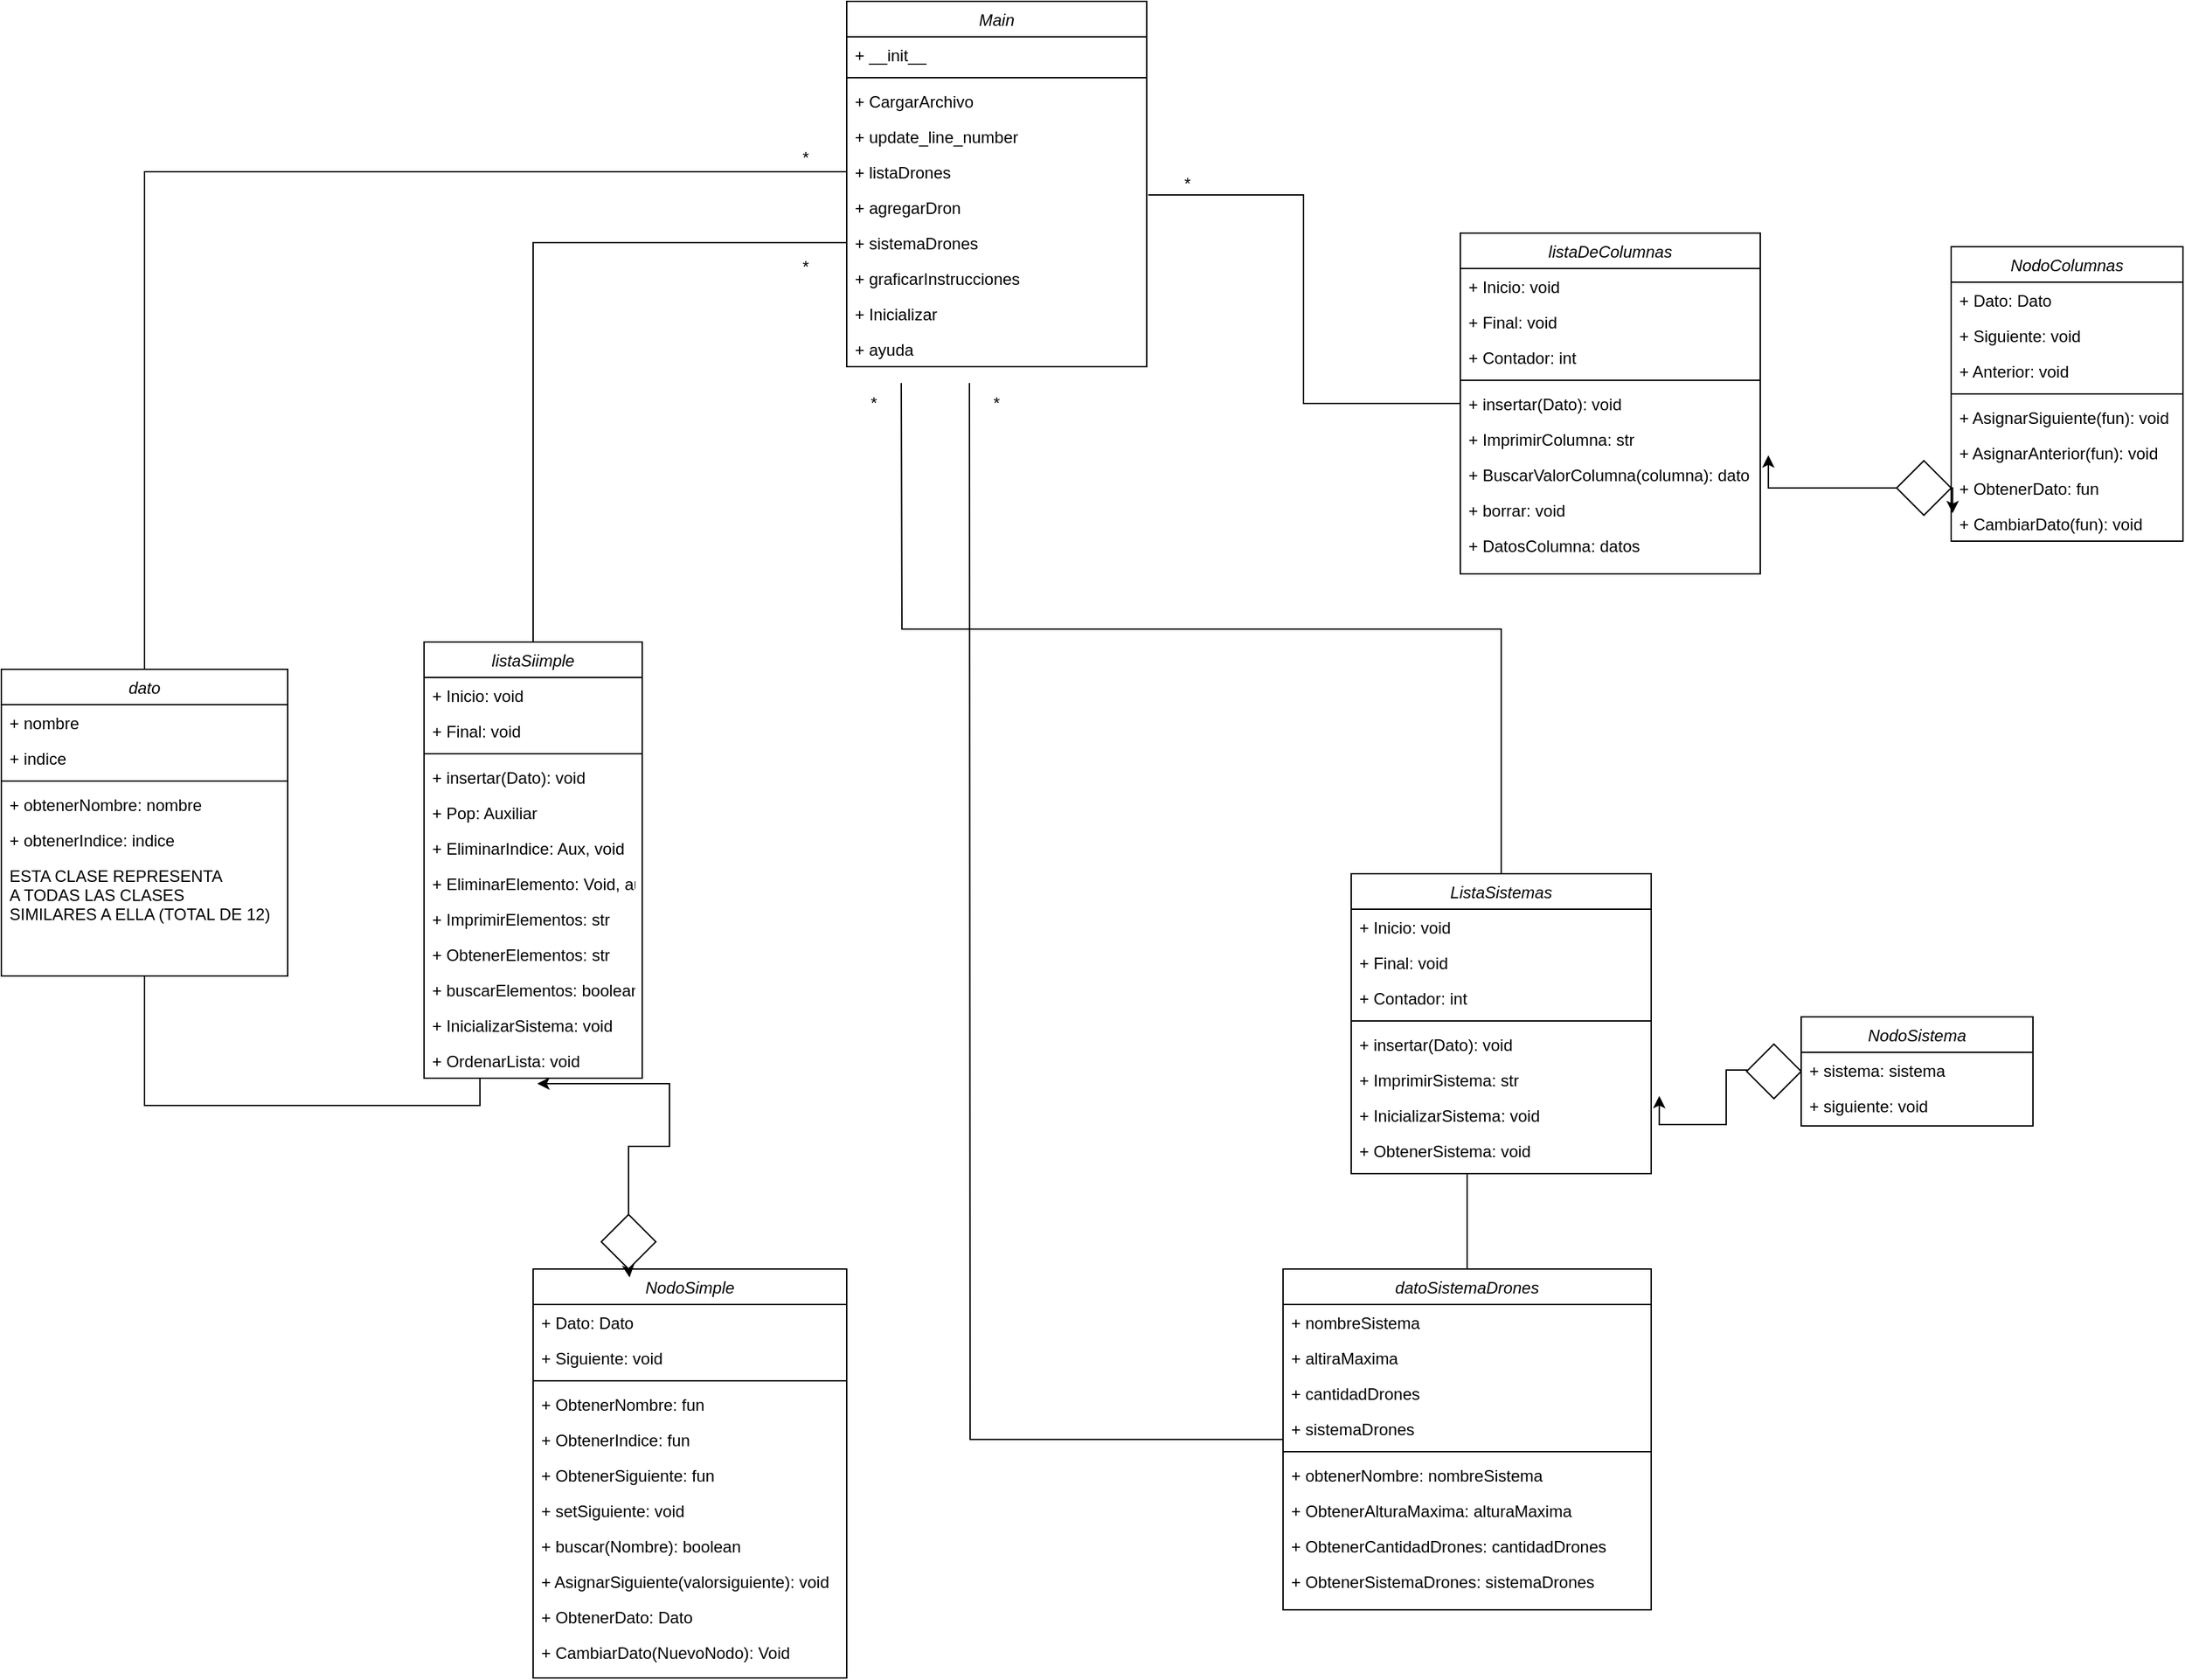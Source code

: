 <mxfile version="21.7.5" type="device">
  <diagram id="C5RBs43oDa-KdzZeNtuy" name="Page-1">
    <mxGraphModel dx="3695" dy="2909" grid="1" gridSize="10" guides="1" tooltips="1" connect="1" arrows="1" fold="1" page="1" pageScale="1" pageWidth="827" pageHeight="1169" math="0" shadow="0">
      <root>
        <mxCell id="WIyWlLk6GJQsqaUBKTNV-0" />
        <mxCell id="WIyWlLk6GJQsqaUBKTNV-1" parent="WIyWlLk6GJQsqaUBKTNV-0" />
        <mxCell id="NE87pJ-3Qq9NmDcjiD7a-100" style="edgeStyle=orthogonalEdgeStyle;rounded=0;orthogonalLoop=1;jettySize=auto;html=1;entryX=0.256;entryY=1;entryDx=0;entryDy=0;entryPerimeter=0;endArrow=none;endFill=0;" edge="1" parent="WIyWlLk6GJQsqaUBKTNV-1" source="zkfFHV4jXpPFQw0GAbJ--0" target="NE87pJ-3Qq9NmDcjiD7a-85">
          <mxGeometry relative="1" as="geometry" />
        </mxCell>
        <mxCell id="NE87pJ-3Qq9NmDcjiD7a-190" style="edgeStyle=orthogonalEdgeStyle;rounded=0;orthogonalLoop=1;jettySize=auto;html=1;exitX=0.5;exitY=0;exitDx=0;exitDy=0;entryX=0;entryY=0.5;entryDx=0;entryDy=0;endArrow=none;endFill=0;" edge="1" parent="WIyWlLk6GJQsqaUBKTNV-1" source="zkfFHV4jXpPFQw0GAbJ--0" target="NE87pJ-3Qq9NmDcjiD7a-184">
          <mxGeometry relative="1" as="geometry" />
        </mxCell>
        <mxCell id="zkfFHV4jXpPFQw0GAbJ--0" value="dato" style="swimlane;fontStyle=2;align=center;verticalAlign=top;childLayout=stackLayout;horizontal=1;startSize=26;horizontalStack=0;resizeParent=1;resizeLast=0;collapsible=1;marginBottom=0;rounded=0;shadow=0;strokeWidth=1;" parent="WIyWlLk6GJQsqaUBKTNV-1" vertex="1">
          <mxGeometry x="-130" y="290" width="210" height="225" as="geometry">
            <mxRectangle x="230" y="140" width="160" height="26" as="alternateBounds" />
          </mxGeometry>
        </mxCell>
        <mxCell id="zkfFHV4jXpPFQw0GAbJ--1" value="+ nombre" style="text;align=left;verticalAlign=top;spacingLeft=4;spacingRight=4;overflow=hidden;rotatable=0;points=[[0,0.5],[1,0.5]];portConstraint=eastwest;" parent="zkfFHV4jXpPFQw0GAbJ--0" vertex="1">
          <mxGeometry y="26" width="210" height="26" as="geometry" />
        </mxCell>
        <mxCell id="zkfFHV4jXpPFQw0GAbJ--3" value="+ indice" style="text;align=left;verticalAlign=top;spacingLeft=4;spacingRight=4;overflow=hidden;rotatable=0;points=[[0,0.5],[1,0.5]];portConstraint=eastwest;rounded=0;shadow=0;html=0;" parent="zkfFHV4jXpPFQw0GAbJ--0" vertex="1">
          <mxGeometry y="52" width="210" height="26" as="geometry" />
        </mxCell>
        <mxCell id="zkfFHV4jXpPFQw0GAbJ--4" value="" style="line;html=1;strokeWidth=1;align=left;verticalAlign=middle;spacingTop=-1;spacingLeft=3;spacingRight=3;rotatable=0;labelPosition=right;points=[];portConstraint=eastwest;" parent="zkfFHV4jXpPFQw0GAbJ--0" vertex="1">
          <mxGeometry y="78" width="210" height="8" as="geometry" />
        </mxCell>
        <mxCell id="zkfFHV4jXpPFQw0GAbJ--5" value="+ obtenerNombre: nombre" style="text;align=left;verticalAlign=top;spacingLeft=4;spacingRight=4;overflow=hidden;rotatable=0;points=[[0,0.5],[1,0.5]];portConstraint=eastwest;" parent="zkfFHV4jXpPFQw0GAbJ--0" vertex="1">
          <mxGeometry y="86" width="210" height="26" as="geometry" />
        </mxCell>
        <mxCell id="NE87pJ-3Qq9NmDcjiD7a-0" value="+ obtenerIndice: indice" style="text;align=left;verticalAlign=top;spacingLeft=4;spacingRight=4;overflow=hidden;rotatable=0;points=[[0,0.5],[1,0.5]];portConstraint=eastwest;" vertex="1" parent="zkfFHV4jXpPFQw0GAbJ--0">
          <mxGeometry y="112" width="210" height="26" as="geometry" />
        </mxCell>
        <mxCell id="NE87pJ-3Qq9NmDcjiD7a-107" value="ESTA CLASE REPRESENTA&#xa;A TODAS LAS CLASES&#xa;SIMILARES A ELLA (TOTAL DE 12)" style="text;align=left;verticalAlign=top;spacingLeft=4;spacingRight=4;overflow=hidden;rotatable=0;points=[[0,0.5],[1,0.5]];portConstraint=eastwest;" vertex="1" parent="zkfFHV4jXpPFQw0GAbJ--0">
          <mxGeometry y="138" width="210" height="72" as="geometry" />
        </mxCell>
        <mxCell id="NE87pJ-3Qq9NmDcjiD7a-191" style="edgeStyle=orthogonalEdgeStyle;rounded=0;orthogonalLoop=1;jettySize=auto;html=1;exitX=0.5;exitY=0;exitDx=0;exitDy=0;entryX=0;entryY=0.5;entryDx=0;entryDy=0;endArrow=none;endFill=0;" edge="1" parent="WIyWlLk6GJQsqaUBKTNV-1" source="NE87pJ-3Qq9NmDcjiD7a-73" target="NE87pJ-3Qq9NmDcjiD7a-186">
          <mxGeometry relative="1" as="geometry" />
        </mxCell>
        <mxCell id="NE87pJ-3Qq9NmDcjiD7a-73" value="listaSiimple" style="swimlane;fontStyle=2;align=center;verticalAlign=top;childLayout=stackLayout;horizontal=1;startSize=26;horizontalStack=0;resizeParent=1;resizeLast=0;collapsible=1;marginBottom=0;rounded=0;shadow=0;strokeWidth=1;" vertex="1" parent="WIyWlLk6GJQsqaUBKTNV-1">
          <mxGeometry x="180" y="270" width="160" height="320" as="geometry">
            <mxRectangle x="230" y="140" width="160" height="26" as="alternateBounds" />
          </mxGeometry>
        </mxCell>
        <mxCell id="NE87pJ-3Qq9NmDcjiD7a-74" value="+ Inicio: void" style="text;align=left;verticalAlign=top;spacingLeft=4;spacingRight=4;overflow=hidden;rotatable=0;points=[[0,0.5],[1,0.5]];portConstraint=eastwest;" vertex="1" parent="NE87pJ-3Qq9NmDcjiD7a-73">
          <mxGeometry y="26" width="160" height="26" as="geometry" />
        </mxCell>
        <mxCell id="NE87pJ-3Qq9NmDcjiD7a-75" value="+ Final: void" style="text;align=left;verticalAlign=top;spacingLeft=4;spacingRight=4;overflow=hidden;rotatable=0;points=[[0,0.5],[1,0.5]];portConstraint=eastwest;rounded=0;shadow=0;html=0;" vertex="1" parent="NE87pJ-3Qq9NmDcjiD7a-73">
          <mxGeometry y="52" width="160" height="26" as="geometry" />
        </mxCell>
        <mxCell id="NE87pJ-3Qq9NmDcjiD7a-76" value="" style="line;html=1;strokeWidth=1;align=left;verticalAlign=middle;spacingTop=-1;spacingLeft=3;spacingRight=3;rotatable=0;labelPosition=right;points=[];portConstraint=eastwest;" vertex="1" parent="NE87pJ-3Qq9NmDcjiD7a-73">
          <mxGeometry y="78" width="160" height="8" as="geometry" />
        </mxCell>
        <mxCell id="NE87pJ-3Qq9NmDcjiD7a-77" value="+ insertar(Dato): void" style="text;align=left;verticalAlign=top;spacingLeft=4;spacingRight=4;overflow=hidden;rotatable=0;points=[[0,0.5],[1,0.5]];portConstraint=eastwest;" vertex="1" parent="NE87pJ-3Qq9NmDcjiD7a-73">
          <mxGeometry y="86" width="160" height="26" as="geometry" />
        </mxCell>
        <mxCell id="NE87pJ-3Qq9NmDcjiD7a-78" value="+ Pop: Auxiliar" style="text;align=left;verticalAlign=top;spacingLeft=4;spacingRight=4;overflow=hidden;rotatable=0;points=[[0,0.5],[1,0.5]];portConstraint=eastwest;" vertex="1" parent="NE87pJ-3Qq9NmDcjiD7a-73">
          <mxGeometry y="112" width="160" height="26" as="geometry" />
        </mxCell>
        <mxCell id="NE87pJ-3Qq9NmDcjiD7a-79" value="+ EliminarIndice: Aux, void" style="text;align=left;verticalAlign=top;spacingLeft=4;spacingRight=4;overflow=hidden;rotatable=0;points=[[0,0.5],[1,0.5]];portConstraint=eastwest;" vertex="1" parent="NE87pJ-3Qq9NmDcjiD7a-73">
          <mxGeometry y="138" width="160" height="26" as="geometry" />
        </mxCell>
        <mxCell id="NE87pJ-3Qq9NmDcjiD7a-80" value="+ EliminarElemento: Void, aux" style="text;align=left;verticalAlign=top;spacingLeft=4;spacingRight=4;overflow=hidden;rotatable=0;points=[[0,0.5],[1,0.5]];portConstraint=eastwest;" vertex="1" parent="NE87pJ-3Qq9NmDcjiD7a-73">
          <mxGeometry y="164" width="160" height="26" as="geometry" />
        </mxCell>
        <mxCell id="NE87pJ-3Qq9NmDcjiD7a-81" value="+ ImprimirElementos: str" style="text;align=left;verticalAlign=top;spacingLeft=4;spacingRight=4;overflow=hidden;rotatable=0;points=[[0,0.5],[1,0.5]];portConstraint=eastwest;" vertex="1" parent="NE87pJ-3Qq9NmDcjiD7a-73">
          <mxGeometry y="190" width="160" height="26" as="geometry" />
        </mxCell>
        <mxCell id="NE87pJ-3Qq9NmDcjiD7a-82" value="+ ObtenerElementos: str" style="text;align=left;verticalAlign=top;spacingLeft=4;spacingRight=4;overflow=hidden;rotatable=0;points=[[0,0.5],[1,0.5]];portConstraint=eastwest;" vertex="1" parent="NE87pJ-3Qq9NmDcjiD7a-73">
          <mxGeometry y="216" width="160" height="26" as="geometry" />
        </mxCell>
        <mxCell id="NE87pJ-3Qq9NmDcjiD7a-83" value="+ buscarElementos: boolean" style="text;align=left;verticalAlign=top;spacingLeft=4;spacingRight=4;overflow=hidden;rotatable=0;points=[[0,0.5],[1,0.5]];portConstraint=eastwest;" vertex="1" parent="NE87pJ-3Qq9NmDcjiD7a-73">
          <mxGeometry y="242" width="160" height="26" as="geometry" />
        </mxCell>
        <mxCell id="NE87pJ-3Qq9NmDcjiD7a-84" value="+ InicializarSistema: void" style="text;align=left;verticalAlign=top;spacingLeft=4;spacingRight=4;overflow=hidden;rotatable=0;points=[[0,0.5],[1,0.5]];portConstraint=eastwest;" vertex="1" parent="NE87pJ-3Qq9NmDcjiD7a-73">
          <mxGeometry y="268" width="160" height="26" as="geometry" />
        </mxCell>
        <mxCell id="NE87pJ-3Qq9NmDcjiD7a-85" value="+ OrdenarLista: void" style="text;align=left;verticalAlign=top;spacingLeft=4;spacingRight=4;overflow=hidden;rotatable=0;points=[[0,0.5],[1,0.5]];portConstraint=eastwest;" vertex="1" parent="NE87pJ-3Qq9NmDcjiD7a-73">
          <mxGeometry y="294" width="160" height="26" as="geometry" />
        </mxCell>
        <mxCell id="NE87pJ-3Qq9NmDcjiD7a-86" value="NodoSimple" style="swimlane;fontStyle=2;align=center;verticalAlign=top;childLayout=stackLayout;horizontal=1;startSize=26;horizontalStack=0;resizeParent=1;resizeLast=0;collapsible=1;marginBottom=0;rounded=0;shadow=0;strokeWidth=1;" vertex="1" parent="WIyWlLk6GJQsqaUBKTNV-1">
          <mxGeometry x="260" y="730" width="230" height="300" as="geometry">
            <mxRectangle x="230" y="140" width="160" height="26" as="alternateBounds" />
          </mxGeometry>
        </mxCell>
        <mxCell id="NE87pJ-3Qq9NmDcjiD7a-87" value="+ Dato: Dato" style="text;align=left;verticalAlign=top;spacingLeft=4;spacingRight=4;overflow=hidden;rotatable=0;points=[[0,0.5],[1,0.5]];portConstraint=eastwest;" vertex="1" parent="NE87pJ-3Qq9NmDcjiD7a-86">
          <mxGeometry y="26" width="230" height="26" as="geometry" />
        </mxCell>
        <mxCell id="NE87pJ-3Qq9NmDcjiD7a-88" value="+ Siguiente: void" style="text;align=left;verticalAlign=top;spacingLeft=4;spacingRight=4;overflow=hidden;rotatable=0;points=[[0,0.5],[1,0.5]];portConstraint=eastwest;rounded=0;shadow=0;html=0;" vertex="1" parent="NE87pJ-3Qq9NmDcjiD7a-86">
          <mxGeometry y="52" width="230" height="26" as="geometry" />
        </mxCell>
        <mxCell id="NE87pJ-3Qq9NmDcjiD7a-89" value="" style="line;html=1;strokeWidth=1;align=left;verticalAlign=middle;spacingTop=-1;spacingLeft=3;spacingRight=3;rotatable=0;labelPosition=right;points=[];portConstraint=eastwest;" vertex="1" parent="NE87pJ-3Qq9NmDcjiD7a-86">
          <mxGeometry y="78" width="230" height="8" as="geometry" />
        </mxCell>
        <mxCell id="NE87pJ-3Qq9NmDcjiD7a-90" value="+ ObtenerNombre: fun" style="text;align=left;verticalAlign=top;spacingLeft=4;spacingRight=4;overflow=hidden;rotatable=0;points=[[0,0.5],[1,0.5]];portConstraint=eastwest;" vertex="1" parent="NE87pJ-3Qq9NmDcjiD7a-86">
          <mxGeometry y="86" width="230" height="26" as="geometry" />
        </mxCell>
        <mxCell id="NE87pJ-3Qq9NmDcjiD7a-91" value="+ ObtenerIndice: fun" style="text;align=left;verticalAlign=top;spacingLeft=4;spacingRight=4;overflow=hidden;rotatable=0;points=[[0,0.5],[1,0.5]];portConstraint=eastwest;" vertex="1" parent="NE87pJ-3Qq9NmDcjiD7a-86">
          <mxGeometry y="112" width="230" height="26" as="geometry" />
        </mxCell>
        <mxCell id="NE87pJ-3Qq9NmDcjiD7a-92" value="+ ObtenerSiguiente: fun" style="text;align=left;verticalAlign=top;spacingLeft=4;spacingRight=4;overflow=hidden;rotatable=0;points=[[0,0.5],[1,0.5]];portConstraint=eastwest;" vertex="1" parent="NE87pJ-3Qq9NmDcjiD7a-86">
          <mxGeometry y="138" width="230" height="26" as="geometry" />
        </mxCell>
        <mxCell id="NE87pJ-3Qq9NmDcjiD7a-93" value="+ setSiguiente: void" style="text;align=left;verticalAlign=top;spacingLeft=4;spacingRight=4;overflow=hidden;rotatable=0;points=[[0,0.5],[1,0.5]];portConstraint=eastwest;" vertex="1" parent="NE87pJ-3Qq9NmDcjiD7a-86">
          <mxGeometry y="164" width="230" height="26" as="geometry" />
        </mxCell>
        <mxCell id="NE87pJ-3Qq9NmDcjiD7a-94" value="+ buscar(Nombre): boolean" style="text;align=left;verticalAlign=top;spacingLeft=4;spacingRight=4;overflow=hidden;rotatable=0;points=[[0,0.5],[1,0.5]];portConstraint=eastwest;" vertex="1" parent="NE87pJ-3Qq9NmDcjiD7a-86">
          <mxGeometry y="190" width="230" height="26" as="geometry" />
        </mxCell>
        <mxCell id="NE87pJ-3Qq9NmDcjiD7a-95" value="+ AsignarSiguiente(valorsiguiente): void" style="text;align=left;verticalAlign=top;spacingLeft=4;spacingRight=4;overflow=hidden;rotatable=0;points=[[0,0.5],[1,0.5]];portConstraint=eastwest;" vertex="1" parent="NE87pJ-3Qq9NmDcjiD7a-86">
          <mxGeometry y="216" width="230" height="26" as="geometry" />
        </mxCell>
        <mxCell id="NE87pJ-3Qq9NmDcjiD7a-96" value="+ ObtenerDato: Dato" style="text;align=left;verticalAlign=top;spacingLeft=4;spacingRight=4;overflow=hidden;rotatable=0;points=[[0,0.5],[1,0.5]];portConstraint=eastwest;" vertex="1" parent="NE87pJ-3Qq9NmDcjiD7a-86">
          <mxGeometry y="242" width="230" height="26" as="geometry" />
        </mxCell>
        <mxCell id="NE87pJ-3Qq9NmDcjiD7a-97" value="+ CambiarDato(NuevoNodo): Void" style="text;align=left;verticalAlign=top;spacingLeft=4;spacingRight=4;overflow=hidden;rotatable=0;points=[[0,0.5],[1,0.5]];portConstraint=eastwest;" vertex="1" parent="NE87pJ-3Qq9NmDcjiD7a-86">
          <mxGeometry y="268" width="230" height="26" as="geometry" />
        </mxCell>
        <mxCell id="NE87pJ-3Qq9NmDcjiD7a-99" style="edgeStyle=orthogonalEdgeStyle;rounded=0;orthogonalLoop=1;jettySize=auto;html=1;entryX=0.519;entryY=1.154;entryDx=0;entryDy=0;entryPerimeter=0;" edge="1" parent="WIyWlLk6GJQsqaUBKTNV-1" source="NE87pJ-3Qq9NmDcjiD7a-199" target="NE87pJ-3Qq9NmDcjiD7a-85">
          <mxGeometry relative="1" as="geometry">
            <mxPoint x="330" y="730" as="sourcePoint" />
            <mxPoint x="350" y="432" as="targetPoint" />
          </mxGeometry>
        </mxCell>
        <mxCell id="NE87pJ-3Qq9NmDcjiD7a-116" value="listaDeColumnas" style="swimlane;fontStyle=2;align=center;verticalAlign=top;childLayout=stackLayout;horizontal=1;startSize=26;horizontalStack=0;resizeParent=1;resizeLast=0;collapsible=1;marginBottom=0;rounded=0;shadow=0;strokeWidth=1;" vertex="1" parent="WIyWlLk6GJQsqaUBKTNV-1">
          <mxGeometry x="940" y="-30" width="220" height="250" as="geometry">
            <mxRectangle x="230" y="140" width="160" height="26" as="alternateBounds" />
          </mxGeometry>
        </mxCell>
        <mxCell id="NE87pJ-3Qq9NmDcjiD7a-117" value="+ Inicio: void" style="text;align=left;verticalAlign=top;spacingLeft=4;spacingRight=4;overflow=hidden;rotatable=0;points=[[0,0.5],[1,0.5]];portConstraint=eastwest;" vertex="1" parent="NE87pJ-3Qq9NmDcjiD7a-116">
          <mxGeometry y="26" width="220" height="26" as="geometry" />
        </mxCell>
        <mxCell id="NE87pJ-3Qq9NmDcjiD7a-118" value="+ Final: void" style="text;align=left;verticalAlign=top;spacingLeft=4;spacingRight=4;overflow=hidden;rotatable=0;points=[[0,0.5],[1,0.5]];portConstraint=eastwest;rounded=0;shadow=0;html=0;" vertex="1" parent="NE87pJ-3Qq9NmDcjiD7a-116">
          <mxGeometry y="52" width="220" height="26" as="geometry" />
        </mxCell>
        <mxCell id="NE87pJ-3Qq9NmDcjiD7a-143" value="+ Contador: int" style="text;align=left;verticalAlign=top;spacingLeft=4;spacingRight=4;overflow=hidden;rotatable=0;points=[[0,0.5],[1,0.5]];portConstraint=eastwest;rounded=0;shadow=0;html=0;" vertex="1" parent="NE87pJ-3Qq9NmDcjiD7a-116">
          <mxGeometry y="78" width="220" height="26" as="geometry" />
        </mxCell>
        <mxCell id="NE87pJ-3Qq9NmDcjiD7a-119" value="" style="line;html=1;strokeWidth=1;align=left;verticalAlign=middle;spacingTop=-1;spacingLeft=3;spacingRight=3;rotatable=0;labelPosition=right;points=[];portConstraint=eastwest;" vertex="1" parent="NE87pJ-3Qq9NmDcjiD7a-116">
          <mxGeometry y="104" width="220" height="8" as="geometry" />
        </mxCell>
        <mxCell id="NE87pJ-3Qq9NmDcjiD7a-120" value="+ insertar(Dato): void" style="text;align=left;verticalAlign=top;spacingLeft=4;spacingRight=4;overflow=hidden;rotatable=0;points=[[0,0.5],[1,0.5]];portConstraint=eastwest;" vertex="1" parent="NE87pJ-3Qq9NmDcjiD7a-116">
          <mxGeometry y="112" width="220" height="26" as="geometry" />
        </mxCell>
        <mxCell id="NE87pJ-3Qq9NmDcjiD7a-124" value="+ ImprimirColumna: str" style="text;align=left;verticalAlign=top;spacingLeft=4;spacingRight=4;overflow=hidden;rotatable=0;points=[[0,0.5],[1,0.5]];portConstraint=eastwest;" vertex="1" parent="NE87pJ-3Qq9NmDcjiD7a-116">
          <mxGeometry y="138" width="220" height="26" as="geometry" />
        </mxCell>
        <mxCell id="NE87pJ-3Qq9NmDcjiD7a-125" value="+ BuscarValorColumna(columna): dato" style="text;align=left;verticalAlign=top;spacingLeft=4;spacingRight=4;overflow=hidden;rotatable=0;points=[[0,0.5],[1,0.5]];portConstraint=eastwest;" vertex="1" parent="NE87pJ-3Qq9NmDcjiD7a-116">
          <mxGeometry y="164" width="220" height="26" as="geometry" />
        </mxCell>
        <mxCell id="NE87pJ-3Qq9NmDcjiD7a-126" value="+ borrar: void" style="text;align=left;verticalAlign=top;spacingLeft=4;spacingRight=4;overflow=hidden;rotatable=0;points=[[0,0.5],[1,0.5]];portConstraint=eastwest;" vertex="1" parent="NE87pJ-3Qq9NmDcjiD7a-116">
          <mxGeometry y="190" width="220" height="26" as="geometry" />
        </mxCell>
        <mxCell id="NE87pJ-3Qq9NmDcjiD7a-127" value="+ DatosColumna: datos" style="text;align=left;verticalAlign=top;spacingLeft=4;spacingRight=4;overflow=hidden;rotatable=0;points=[[0,0.5],[1,0.5]];portConstraint=eastwest;" vertex="1" parent="NE87pJ-3Qq9NmDcjiD7a-116">
          <mxGeometry y="216" width="220" height="26" as="geometry" />
        </mxCell>
        <mxCell id="NE87pJ-3Qq9NmDcjiD7a-129" value="NodoColumnas" style="swimlane;fontStyle=2;align=center;verticalAlign=top;childLayout=stackLayout;horizontal=1;startSize=26;horizontalStack=0;resizeParent=1;resizeLast=0;collapsible=1;marginBottom=0;rounded=0;shadow=0;strokeWidth=1;" vertex="1" parent="WIyWlLk6GJQsqaUBKTNV-1">
          <mxGeometry x="1300" y="-20" width="170" height="216" as="geometry">
            <mxRectangle x="230" y="140" width="160" height="26" as="alternateBounds" />
          </mxGeometry>
        </mxCell>
        <mxCell id="NE87pJ-3Qq9NmDcjiD7a-130" value="+ Dato: Dato" style="text;align=left;verticalAlign=top;spacingLeft=4;spacingRight=4;overflow=hidden;rotatable=0;points=[[0,0.5],[1,0.5]];portConstraint=eastwest;" vertex="1" parent="NE87pJ-3Qq9NmDcjiD7a-129">
          <mxGeometry y="26" width="170" height="26" as="geometry" />
        </mxCell>
        <mxCell id="NE87pJ-3Qq9NmDcjiD7a-131" value="+ Siguiente: void" style="text;align=left;verticalAlign=top;spacingLeft=4;spacingRight=4;overflow=hidden;rotatable=0;points=[[0,0.5],[1,0.5]];portConstraint=eastwest;rounded=0;shadow=0;html=0;" vertex="1" parent="NE87pJ-3Qq9NmDcjiD7a-129">
          <mxGeometry y="52" width="170" height="26" as="geometry" />
        </mxCell>
        <mxCell id="NE87pJ-3Qq9NmDcjiD7a-142" value="+ Anterior: void" style="text;align=left;verticalAlign=top;spacingLeft=4;spacingRight=4;overflow=hidden;rotatable=0;points=[[0,0.5],[1,0.5]];portConstraint=eastwest;rounded=0;shadow=0;html=0;" vertex="1" parent="NE87pJ-3Qq9NmDcjiD7a-129">
          <mxGeometry y="78" width="170" height="26" as="geometry" />
        </mxCell>
        <mxCell id="NE87pJ-3Qq9NmDcjiD7a-132" value="" style="line;html=1;strokeWidth=1;align=left;verticalAlign=middle;spacingTop=-1;spacingLeft=3;spacingRight=3;rotatable=0;labelPosition=right;points=[];portConstraint=eastwest;" vertex="1" parent="NE87pJ-3Qq9NmDcjiD7a-129">
          <mxGeometry y="104" width="170" height="8" as="geometry" />
        </mxCell>
        <mxCell id="NE87pJ-3Qq9NmDcjiD7a-133" value="+ AsignarSiguiente(fun): void" style="text;align=left;verticalAlign=top;spacingLeft=4;spacingRight=4;overflow=hidden;rotatable=0;points=[[0,0.5],[1,0.5]];portConstraint=eastwest;" vertex="1" parent="NE87pJ-3Qq9NmDcjiD7a-129">
          <mxGeometry y="112" width="170" height="26" as="geometry" />
        </mxCell>
        <mxCell id="NE87pJ-3Qq9NmDcjiD7a-134" value="+ AsignarAnterior(fun): void" style="text;align=left;verticalAlign=top;spacingLeft=4;spacingRight=4;overflow=hidden;rotatable=0;points=[[0,0.5],[1,0.5]];portConstraint=eastwest;" vertex="1" parent="NE87pJ-3Qq9NmDcjiD7a-129">
          <mxGeometry y="138" width="170" height="26" as="geometry" />
        </mxCell>
        <mxCell id="NE87pJ-3Qq9NmDcjiD7a-135" value="+ ObtenerDato: fun " style="text;align=left;verticalAlign=top;spacingLeft=4;spacingRight=4;overflow=hidden;rotatable=0;points=[[0,0.5],[1,0.5]];portConstraint=eastwest;" vertex="1" parent="NE87pJ-3Qq9NmDcjiD7a-129">
          <mxGeometry y="164" width="170" height="26" as="geometry" />
        </mxCell>
        <mxCell id="NE87pJ-3Qq9NmDcjiD7a-136" value="+ CambiarDato(fun): void" style="text;align=left;verticalAlign=top;spacingLeft=4;spacingRight=4;overflow=hidden;rotatable=0;points=[[0,0.5],[1,0.5]];portConstraint=eastwest;" vertex="1" parent="NE87pJ-3Qq9NmDcjiD7a-129">
          <mxGeometry y="190" width="170" height="26" as="geometry" />
        </mxCell>
        <mxCell id="NE87pJ-3Qq9NmDcjiD7a-141" style="edgeStyle=orthogonalEdgeStyle;rounded=0;orthogonalLoop=1;jettySize=auto;html=1;exitX=0;exitY=0.5;exitDx=0;exitDy=0;entryX=1.027;entryY=0.962;entryDx=0;entryDy=0;entryPerimeter=0;" edge="1" parent="WIyWlLk6GJQsqaUBKTNV-1" source="NE87pJ-3Qq9NmDcjiD7a-195" target="NE87pJ-3Qq9NmDcjiD7a-124">
          <mxGeometry relative="1" as="geometry">
            <mxPoint x="1050" y="131.998" as="targetPoint" />
          </mxGeometry>
        </mxCell>
        <mxCell id="NE87pJ-3Qq9NmDcjiD7a-175" style="edgeStyle=orthogonalEdgeStyle;rounded=0;orthogonalLoop=1;jettySize=auto;html=1;exitX=0.5;exitY=0;exitDx=0;exitDy=0;endArrow=none;endFill=0;" edge="1" parent="WIyWlLk6GJQsqaUBKTNV-1" source="NE87pJ-3Qq9NmDcjiD7a-144">
          <mxGeometry relative="1" as="geometry">
            <mxPoint x="945" y="660" as="targetPoint" />
          </mxGeometry>
        </mxCell>
        <mxCell id="NE87pJ-3Qq9NmDcjiD7a-194" style="edgeStyle=orthogonalEdgeStyle;rounded=0;orthogonalLoop=1;jettySize=auto;html=1;endArrow=none;endFill=0;" edge="1" parent="WIyWlLk6GJQsqaUBKTNV-1" source="NE87pJ-3Qq9NmDcjiD7a-144">
          <mxGeometry relative="1" as="geometry">
            <mxPoint x="580" y="80" as="targetPoint" />
          </mxGeometry>
        </mxCell>
        <mxCell id="NE87pJ-3Qq9NmDcjiD7a-144" value="datoSistemaDrones" style="swimlane;fontStyle=2;align=center;verticalAlign=top;childLayout=stackLayout;horizontal=1;startSize=26;horizontalStack=0;resizeParent=1;resizeLast=0;collapsible=1;marginBottom=0;rounded=0;shadow=0;strokeWidth=1;" vertex="1" parent="WIyWlLk6GJQsqaUBKTNV-1">
          <mxGeometry x="810" y="730" width="270" height="250" as="geometry">
            <mxRectangle x="230" y="140" width="160" height="26" as="alternateBounds" />
          </mxGeometry>
        </mxCell>
        <mxCell id="NE87pJ-3Qq9NmDcjiD7a-145" value="+ nombreSistema" style="text;align=left;verticalAlign=top;spacingLeft=4;spacingRight=4;overflow=hidden;rotatable=0;points=[[0,0.5],[1,0.5]];portConstraint=eastwest;" vertex="1" parent="NE87pJ-3Qq9NmDcjiD7a-144">
          <mxGeometry y="26" width="270" height="26" as="geometry" />
        </mxCell>
        <mxCell id="NE87pJ-3Qq9NmDcjiD7a-146" value="+ altiraMaxima" style="text;align=left;verticalAlign=top;spacingLeft=4;spacingRight=4;overflow=hidden;rotatable=0;points=[[0,0.5],[1,0.5]];portConstraint=eastwest;rounded=0;shadow=0;html=0;" vertex="1" parent="NE87pJ-3Qq9NmDcjiD7a-144">
          <mxGeometry y="52" width="270" height="26" as="geometry" />
        </mxCell>
        <mxCell id="NE87pJ-3Qq9NmDcjiD7a-151" value="+ cantidadDrones" style="text;align=left;verticalAlign=top;spacingLeft=4;spacingRight=4;overflow=hidden;rotatable=0;points=[[0,0.5],[1,0.5]];portConstraint=eastwest;rounded=0;shadow=0;html=0;" vertex="1" parent="NE87pJ-3Qq9NmDcjiD7a-144">
          <mxGeometry y="78" width="270" height="26" as="geometry" />
        </mxCell>
        <mxCell id="NE87pJ-3Qq9NmDcjiD7a-152" value="+ sistemaDrones" style="text;align=left;verticalAlign=top;spacingLeft=4;spacingRight=4;overflow=hidden;rotatable=0;points=[[0,0.5],[1,0.5]];portConstraint=eastwest;rounded=0;shadow=0;html=0;" vertex="1" parent="NE87pJ-3Qq9NmDcjiD7a-144">
          <mxGeometry y="104" width="270" height="26" as="geometry" />
        </mxCell>
        <mxCell id="NE87pJ-3Qq9NmDcjiD7a-147" value="" style="line;html=1;strokeWidth=1;align=left;verticalAlign=middle;spacingTop=-1;spacingLeft=3;spacingRight=3;rotatable=0;labelPosition=right;points=[];portConstraint=eastwest;" vertex="1" parent="NE87pJ-3Qq9NmDcjiD7a-144">
          <mxGeometry y="130" width="270" height="8" as="geometry" />
        </mxCell>
        <mxCell id="NE87pJ-3Qq9NmDcjiD7a-148" value="+ obtenerNombre: nombreSistema" style="text;align=left;verticalAlign=top;spacingLeft=4;spacingRight=4;overflow=hidden;rotatable=0;points=[[0,0.5],[1,0.5]];portConstraint=eastwest;" vertex="1" parent="NE87pJ-3Qq9NmDcjiD7a-144">
          <mxGeometry y="138" width="270" height="26" as="geometry" />
        </mxCell>
        <mxCell id="NE87pJ-3Qq9NmDcjiD7a-149" value="+ ObtenerAlturaMaxima: alturaMaxima" style="text;align=left;verticalAlign=top;spacingLeft=4;spacingRight=4;overflow=hidden;rotatable=0;points=[[0,0.5],[1,0.5]];portConstraint=eastwest;" vertex="1" parent="NE87pJ-3Qq9NmDcjiD7a-144">
          <mxGeometry y="164" width="270" height="26" as="geometry" />
        </mxCell>
        <mxCell id="NE87pJ-3Qq9NmDcjiD7a-153" value="+ ObtenerCantidadDrones: cantidadDrones" style="text;align=left;verticalAlign=top;spacingLeft=4;spacingRight=4;overflow=hidden;rotatable=0;points=[[0,0.5],[1,0.5]];portConstraint=eastwest;" vertex="1" parent="NE87pJ-3Qq9NmDcjiD7a-144">
          <mxGeometry y="190" width="270" height="26" as="geometry" />
        </mxCell>
        <mxCell id="NE87pJ-3Qq9NmDcjiD7a-154" value="+ ObtenerSistemaDrones: sistemaDrones" style="text;align=left;verticalAlign=top;spacingLeft=4;spacingRight=4;overflow=hidden;rotatable=0;points=[[0,0.5],[1,0.5]];portConstraint=eastwest;" vertex="1" parent="NE87pJ-3Qq9NmDcjiD7a-144">
          <mxGeometry y="216" width="270" height="26" as="geometry" />
        </mxCell>
        <mxCell id="NE87pJ-3Qq9NmDcjiD7a-193" style="edgeStyle=orthogonalEdgeStyle;rounded=0;orthogonalLoop=1;jettySize=auto;html=1;exitX=0.5;exitY=0;exitDx=0;exitDy=0;endArrow=none;endFill=0;" edge="1" parent="WIyWlLk6GJQsqaUBKTNV-1" source="NE87pJ-3Qq9NmDcjiD7a-155">
          <mxGeometry relative="1" as="geometry">
            <mxPoint x="530" y="80" as="targetPoint" />
          </mxGeometry>
        </mxCell>
        <mxCell id="NE87pJ-3Qq9NmDcjiD7a-155" value="ListaSistemas" style="swimlane;fontStyle=2;align=center;verticalAlign=top;childLayout=stackLayout;horizontal=1;startSize=26;horizontalStack=0;resizeParent=1;resizeLast=0;collapsible=1;marginBottom=0;rounded=0;shadow=0;strokeWidth=1;" vertex="1" parent="WIyWlLk6GJQsqaUBKTNV-1">
          <mxGeometry x="860" y="440" width="220" height="220" as="geometry">
            <mxRectangle x="230" y="140" width="160" height="26" as="alternateBounds" />
          </mxGeometry>
        </mxCell>
        <mxCell id="NE87pJ-3Qq9NmDcjiD7a-156" value="+ Inicio: void" style="text;align=left;verticalAlign=top;spacingLeft=4;spacingRight=4;overflow=hidden;rotatable=0;points=[[0,0.5],[1,0.5]];portConstraint=eastwest;" vertex="1" parent="NE87pJ-3Qq9NmDcjiD7a-155">
          <mxGeometry y="26" width="220" height="26" as="geometry" />
        </mxCell>
        <mxCell id="NE87pJ-3Qq9NmDcjiD7a-157" value="+ Final: void" style="text;align=left;verticalAlign=top;spacingLeft=4;spacingRight=4;overflow=hidden;rotatable=0;points=[[0,0.5],[1,0.5]];portConstraint=eastwest;rounded=0;shadow=0;html=0;" vertex="1" parent="NE87pJ-3Qq9NmDcjiD7a-155">
          <mxGeometry y="52" width="220" height="26" as="geometry" />
        </mxCell>
        <mxCell id="NE87pJ-3Qq9NmDcjiD7a-158" value="+ Contador: int" style="text;align=left;verticalAlign=top;spacingLeft=4;spacingRight=4;overflow=hidden;rotatable=0;points=[[0,0.5],[1,0.5]];portConstraint=eastwest;rounded=0;shadow=0;html=0;" vertex="1" parent="NE87pJ-3Qq9NmDcjiD7a-155">
          <mxGeometry y="78" width="220" height="26" as="geometry" />
        </mxCell>
        <mxCell id="NE87pJ-3Qq9NmDcjiD7a-159" value="" style="line;html=1;strokeWidth=1;align=left;verticalAlign=middle;spacingTop=-1;spacingLeft=3;spacingRight=3;rotatable=0;labelPosition=right;points=[];portConstraint=eastwest;" vertex="1" parent="NE87pJ-3Qq9NmDcjiD7a-155">
          <mxGeometry y="104" width="220" height="8" as="geometry" />
        </mxCell>
        <mxCell id="NE87pJ-3Qq9NmDcjiD7a-160" value="+ insertar(Dato): void" style="text;align=left;verticalAlign=top;spacingLeft=4;spacingRight=4;overflow=hidden;rotatable=0;points=[[0,0.5],[1,0.5]];portConstraint=eastwest;" vertex="1" parent="NE87pJ-3Qq9NmDcjiD7a-155">
          <mxGeometry y="112" width="220" height="26" as="geometry" />
        </mxCell>
        <mxCell id="NE87pJ-3Qq9NmDcjiD7a-161" value="+ ImprimirSistema: str" style="text;align=left;verticalAlign=top;spacingLeft=4;spacingRight=4;overflow=hidden;rotatable=0;points=[[0,0.5],[1,0.5]];portConstraint=eastwest;" vertex="1" parent="NE87pJ-3Qq9NmDcjiD7a-155">
          <mxGeometry y="138" width="220" height="26" as="geometry" />
        </mxCell>
        <mxCell id="NE87pJ-3Qq9NmDcjiD7a-162" value="+ InicializarSistema: void" style="text;align=left;verticalAlign=top;spacingLeft=4;spacingRight=4;overflow=hidden;rotatable=0;points=[[0,0.5],[1,0.5]];portConstraint=eastwest;" vertex="1" parent="NE87pJ-3Qq9NmDcjiD7a-155">
          <mxGeometry y="164" width="220" height="26" as="geometry" />
        </mxCell>
        <mxCell id="NE87pJ-3Qq9NmDcjiD7a-163" value="+ ObtenerSistema: void" style="text;align=left;verticalAlign=top;spacingLeft=4;spacingRight=4;overflow=hidden;rotatable=0;points=[[0,0.5],[1,0.5]];portConstraint=eastwest;" vertex="1" parent="NE87pJ-3Qq9NmDcjiD7a-155">
          <mxGeometry y="190" width="220" height="26" as="geometry" />
        </mxCell>
        <mxCell id="NE87pJ-3Qq9NmDcjiD7a-165" value="NodoSistema" style="swimlane;fontStyle=2;align=center;verticalAlign=top;childLayout=stackLayout;horizontal=1;startSize=26;horizontalStack=0;resizeParent=1;resizeLast=0;collapsible=1;marginBottom=0;rounded=0;shadow=0;strokeWidth=1;" vertex="1" parent="WIyWlLk6GJQsqaUBKTNV-1">
          <mxGeometry x="1190" y="545" width="170" height="80" as="geometry">
            <mxRectangle x="230" y="140" width="160" height="26" as="alternateBounds" />
          </mxGeometry>
        </mxCell>
        <mxCell id="NE87pJ-3Qq9NmDcjiD7a-166" value="+ sistema: sistema" style="text;align=left;verticalAlign=top;spacingLeft=4;spacingRight=4;overflow=hidden;rotatable=0;points=[[0,0.5],[1,0.5]];portConstraint=eastwest;" vertex="1" parent="NE87pJ-3Qq9NmDcjiD7a-165">
          <mxGeometry y="26" width="170" height="26" as="geometry" />
        </mxCell>
        <mxCell id="NE87pJ-3Qq9NmDcjiD7a-167" value="+ siguiente: void" style="text;align=left;verticalAlign=top;spacingLeft=4;spacingRight=4;overflow=hidden;rotatable=0;points=[[0,0.5],[1,0.5]];portConstraint=eastwest;rounded=0;shadow=0;html=0;" vertex="1" parent="NE87pJ-3Qq9NmDcjiD7a-165">
          <mxGeometry y="52" width="170" height="26" as="geometry" />
        </mxCell>
        <mxCell id="NE87pJ-3Qq9NmDcjiD7a-174" style="edgeStyle=orthogonalEdgeStyle;rounded=0;orthogonalLoop=1;jettySize=auto;html=1;exitX=0;exitY=0.5;exitDx=0;exitDy=0;entryX=1.027;entryY=0.962;entryDx=0;entryDy=0;entryPerimeter=0;" edge="1" parent="WIyWlLk6GJQsqaUBKTNV-1" source="NE87pJ-3Qq9NmDcjiD7a-166" target="NE87pJ-3Qq9NmDcjiD7a-161">
          <mxGeometry relative="1" as="geometry">
            <mxPoint x="970" y="601.998" as="targetPoint" />
            <mxPoint x="1180" y="591" as="sourcePoint" />
          </mxGeometry>
        </mxCell>
        <mxCell id="NE87pJ-3Qq9NmDcjiD7a-176" value="Main" style="swimlane;fontStyle=2;align=center;verticalAlign=top;childLayout=stackLayout;horizontal=1;startSize=26;horizontalStack=0;resizeParent=1;resizeLast=0;collapsible=1;marginBottom=0;rounded=0;shadow=0;strokeWidth=1;" vertex="1" parent="WIyWlLk6GJQsqaUBKTNV-1">
          <mxGeometry x="490" y="-200" width="220" height="268" as="geometry">
            <mxRectangle x="230" y="140" width="160" height="26" as="alternateBounds" />
          </mxGeometry>
        </mxCell>
        <mxCell id="NE87pJ-3Qq9NmDcjiD7a-181" value="+ __init__" style="text;align=left;verticalAlign=top;spacingLeft=4;spacingRight=4;overflow=hidden;rotatable=0;points=[[0,0.5],[1,0.5]];portConstraint=eastwest;" vertex="1" parent="NE87pJ-3Qq9NmDcjiD7a-176">
          <mxGeometry y="26" width="220" height="26" as="geometry" />
        </mxCell>
        <mxCell id="NE87pJ-3Qq9NmDcjiD7a-180" value="" style="line;html=1;strokeWidth=1;align=left;verticalAlign=middle;spacingTop=-1;spacingLeft=3;spacingRight=3;rotatable=0;labelPosition=right;points=[];portConstraint=eastwest;" vertex="1" parent="NE87pJ-3Qq9NmDcjiD7a-176">
          <mxGeometry y="52" width="220" height="8" as="geometry" />
        </mxCell>
        <mxCell id="NE87pJ-3Qq9NmDcjiD7a-182" value="+ CargarArchivo" style="text;align=left;verticalAlign=top;spacingLeft=4;spacingRight=4;overflow=hidden;rotatable=0;points=[[0,0.5],[1,0.5]];portConstraint=eastwest;" vertex="1" parent="NE87pJ-3Qq9NmDcjiD7a-176">
          <mxGeometry y="60" width="220" height="26" as="geometry" />
        </mxCell>
        <mxCell id="NE87pJ-3Qq9NmDcjiD7a-183" value="+ update_line_number" style="text;align=left;verticalAlign=top;spacingLeft=4;spacingRight=4;overflow=hidden;rotatable=0;points=[[0,0.5],[1,0.5]];portConstraint=eastwest;" vertex="1" parent="NE87pJ-3Qq9NmDcjiD7a-176">
          <mxGeometry y="86" width="220" height="26" as="geometry" />
        </mxCell>
        <mxCell id="NE87pJ-3Qq9NmDcjiD7a-184" value="+ listaDrones" style="text;align=left;verticalAlign=top;spacingLeft=4;spacingRight=4;overflow=hidden;rotatable=0;points=[[0,0.5],[1,0.5]];portConstraint=eastwest;" vertex="1" parent="NE87pJ-3Qq9NmDcjiD7a-176">
          <mxGeometry y="112" width="220" height="26" as="geometry" />
        </mxCell>
        <mxCell id="NE87pJ-3Qq9NmDcjiD7a-185" value="+ agregarDron" style="text;align=left;verticalAlign=top;spacingLeft=4;spacingRight=4;overflow=hidden;rotatable=0;points=[[0,0.5],[1,0.5]];portConstraint=eastwest;" vertex="1" parent="NE87pJ-3Qq9NmDcjiD7a-176">
          <mxGeometry y="138" width="220" height="26" as="geometry" />
        </mxCell>
        <mxCell id="NE87pJ-3Qq9NmDcjiD7a-186" value="+ sistemaDrones" style="text;align=left;verticalAlign=top;spacingLeft=4;spacingRight=4;overflow=hidden;rotatable=0;points=[[0,0.5],[1,0.5]];portConstraint=eastwest;" vertex="1" parent="NE87pJ-3Qq9NmDcjiD7a-176">
          <mxGeometry y="164" width="220" height="26" as="geometry" />
        </mxCell>
        <mxCell id="NE87pJ-3Qq9NmDcjiD7a-187" value="+ graficarInstrucciones" style="text;align=left;verticalAlign=top;spacingLeft=4;spacingRight=4;overflow=hidden;rotatable=0;points=[[0,0.5],[1,0.5]];portConstraint=eastwest;" vertex="1" parent="NE87pJ-3Qq9NmDcjiD7a-176">
          <mxGeometry y="190" width="220" height="26" as="geometry" />
        </mxCell>
        <mxCell id="NE87pJ-3Qq9NmDcjiD7a-188" value="+ Inicializar" style="text;align=left;verticalAlign=top;spacingLeft=4;spacingRight=4;overflow=hidden;rotatable=0;points=[[0,0.5],[1,0.5]];portConstraint=eastwest;" vertex="1" parent="NE87pJ-3Qq9NmDcjiD7a-176">
          <mxGeometry y="216" width="220" height="26" as="geometry" />
        </mxCell>
        <mxCell id="NE87pJ-3Qq9NmDcjiD7a-189" value="+ ayuda" style="text;align=left;verticalAlign=top;spacingLeft=4;spacingRight=4;overflow=hidden;rotatable=0;points=[[0,0.5],[1,0.5]];portConstraint=eastwest;" vertex="1" parent="NE87pJ-3Qq9NmDcjiD7a-176">
          <mxGeometry y="242" width="220" height="26" as="geometry" />
        </mxCell>
        <mxCell id="NE87pJ-3Qq9NmDcjiD7a-192" style="edgeStyle=orthogonalEdgeStyle;rounded=0;orthogonalLoop=1;jettySize=auto;html=1;exitX=0;exitY=0.5;exitDx=0;exitDy=0;entryX=1.005;entryY=0.154;entryDx=0;entryDy=0;entryPerimeter=0;endArrow=none;endFill=0;" edge="1" parent="WIyWlLk6GJQsqaUBKTNV-1" source="NE87pJ-3Qq9NmDcjiD7a-120" target="NE87pJ-3Qq9NmDcjiD7a-185">
          <mxGeometry relative="1" as="geometry" />
        </mxCell>
        <mxCell id="NE87pJ-3Qq9NmDcjiD7a-196" value="" style="edgeStyle=orthogonalEdgeStyle;rounded=0;orthogonalLoop=1;jettySize=auto;html=1;exitX=0;exitY=0.5;exitDx=0;exitDy=0;entryX=1.027;entryY=0.962;entryDx=0;entryDy=0;entryPerimeter=0;" edge="1" parent="WIyWlLk6GJQsqaUBKTNV-1" source="NE87pJ-3Qq9NmDcjiD7a-135" target="NE87pJ-3Qq9NmDcjiD7a-195">
          <mxGeometry relative="1" as="geometry">
            <mxPoint x="1166" y="133" as="targetPoint" />
            <mxPoint x="1300" y="157" as="sourcePoint" />
          </mxGeometry>
        </mxCell>
        <mxCell id="NE87pJ-3Qq9NmDcjiD7a-195" value="" style="rhombus;whiteSpace=wrap;html=1;" vertex="1" parent="WIyWlLk6GJQsqaUBKTNV-1">
          <mxGeometry x="1260" y="137" width="40" height="40" as="geometry" />
        </mxCell>
        <mxCell id="NE87pJ-3Qq9NmDcjiD7a-198" value="" style="rhombus;whiteSpace=wrap;html=1;" vertex="1" parent="WIyWlLk6GJQsqaUBKTNV-1">
          <mxGeometry x="1150" y="565" width="40" height="40" as="geometry" />
        </mxCell>
        <mxCell id="NE87pJ-3Qq9NmDcjiD7a-200" value="" style="edgeStyle=orthogonalEdgeStyle;rounded=0;orthogonalLoop=1;jettySize=auto;html=1;entryX=0.519;entryY=1.154;entryDx=0;entryDy=0;entryPerimeter=0;" edge="1" parent="WIyWlLk6GJQsqaUBKTNV-1" target="NE87pJ-3Qq9NmDcjiD7a-199">
          <mxGeometry relative="1" as="geometry">
            <mxPoint x="330" y="730" as="sourcePoint" />
            <mxPoint x="263" y="594" as="targetPoint" />
          </mxGeometry>
        </mxCell>
        <mxCell id="NE87pJ-3Qq9NmDcjiD7a-199" value="" style="rhombus;whiteSpace=wrap;html=1;" vertex="1" parent="WIyWlLk6GJQsqaUBKTNV-1">
          <mxGeometry x="310" y="690" width="40" height="40" as="geometry" />
        </mxCell>
        <mxCell id="NE87pJ-3Qq9NmDcjiD7a-201" value="*" style="text;html=1;strokeColor=none;fillColor=none;align=center;verticalAlign=middle;whiteSpace=wrap;rounded=0;" vertex="1" parent="WIyWlLk6GJQsqaUBKTNV-1">
          <mxGeometry x="710" y="-81" width="60" height="30" as="geometry" />
        </mxCell>
        <mxCell id="NE87pJ-3Qq9NmDcjiD7a-203" value="*" style="text;html=1;strokeColor=none;fillColor=none;align=center;verticalAlign=middle;whiteSpace=wrap;rounded=0;" vertex="1" parent="WIyWlLk6GJQsqaUBKTNV-1">
          <mxGeometry x="430" y="-100" width="60" height="30" as="geometry" />
        </mxCell>
        <mxCell id="NE87pJ-3Qq9NmDcjiD7a-204" value="*" style="text;html=1;strokeColor=none;fillColor=none;align=center;verticalAlign=middle;whiteSpace=wrap;rounded=0;" vertex="1" parent="WIyWlLk6GJQsqaUBKTNV-1">
          <mxGeometry x="480" y="80" width="60" height="30" as="geometry" />
        </mxCell>
        <mxCell id="NE87pJ-3Qq9NmDcjiD7a-205" value="*" style="text;html=1;strokeColor=none;fillColor=none;align=center;verticalAlign=middle;whiteSpace=wrap;rounded=0;" vertex="1" parent="WIyWlLk6GJQsqaUBKTNV-1">
          <mxGeometry x="570" y="80" width="60" height="30" as="geometry" />
        </mxCell>
        <mxCell id="NE87pJ-3Qq9NmDcjiD7a-206" value="*" style="text;html=1;strokeColor=none;fillColor=none;align=center;verticalAlign=middle;whiteSpace=wrap;rounded=0;" vertex="1" parent="WIyWlLk6GJQsqaUBKTNV-1">
          <mxGeometry x="430" y="-20" width="60" height="30" as="geometry" />
        </mxCell>
      </root>
    </mxGraphModel>
  </diagram>
</mxfile>
